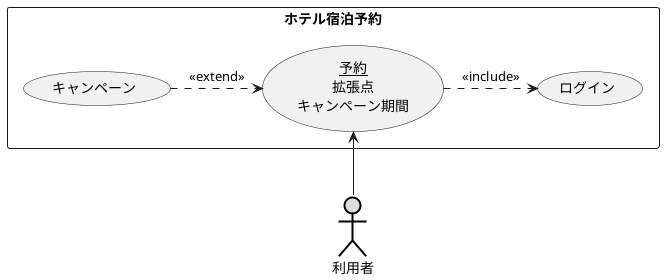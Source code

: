 @startuml 演習2-3
actor 利用者 #DDDDDD;line:black;line.bold;
rectangle ホテル宿泊予約{
usecase ログイン
usecase キャンペーン
usecase (<u>予約</u>\n拡張点\nキャンペーン期間) as input
}
input <-- 利用者
キャンペーン .> input: << extend >>
input .> ログイン: << include >>
@enduml